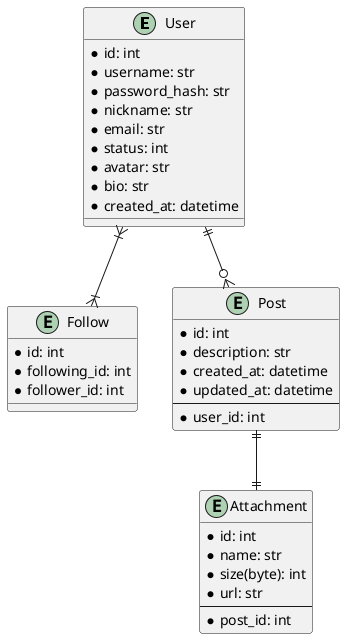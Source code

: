 @startuml

entity "User" {
  * id: int
  * username: str
  * password_hash: str
  * nickname: str
  * email: str
  * status: int
  * avatar: str
  * bio: str
  * created_at: datetime
}

entity "Follow" {
  * id: int
  * following_id: int
  * follower_id: int
}

entity "Post" {
  * id: int
  * description: str
  * created_at: datetime
  * updated_at: datetime
  --
  * user_id: int
}

entity "Attachment" {
  * id: int
  * name: str
  * size(byte): int
  * url: str
  --
  * post_id: int
}

User ||--o{ Post
User }|--|{ Follow
Post ||--|| Attachment

@enduml
